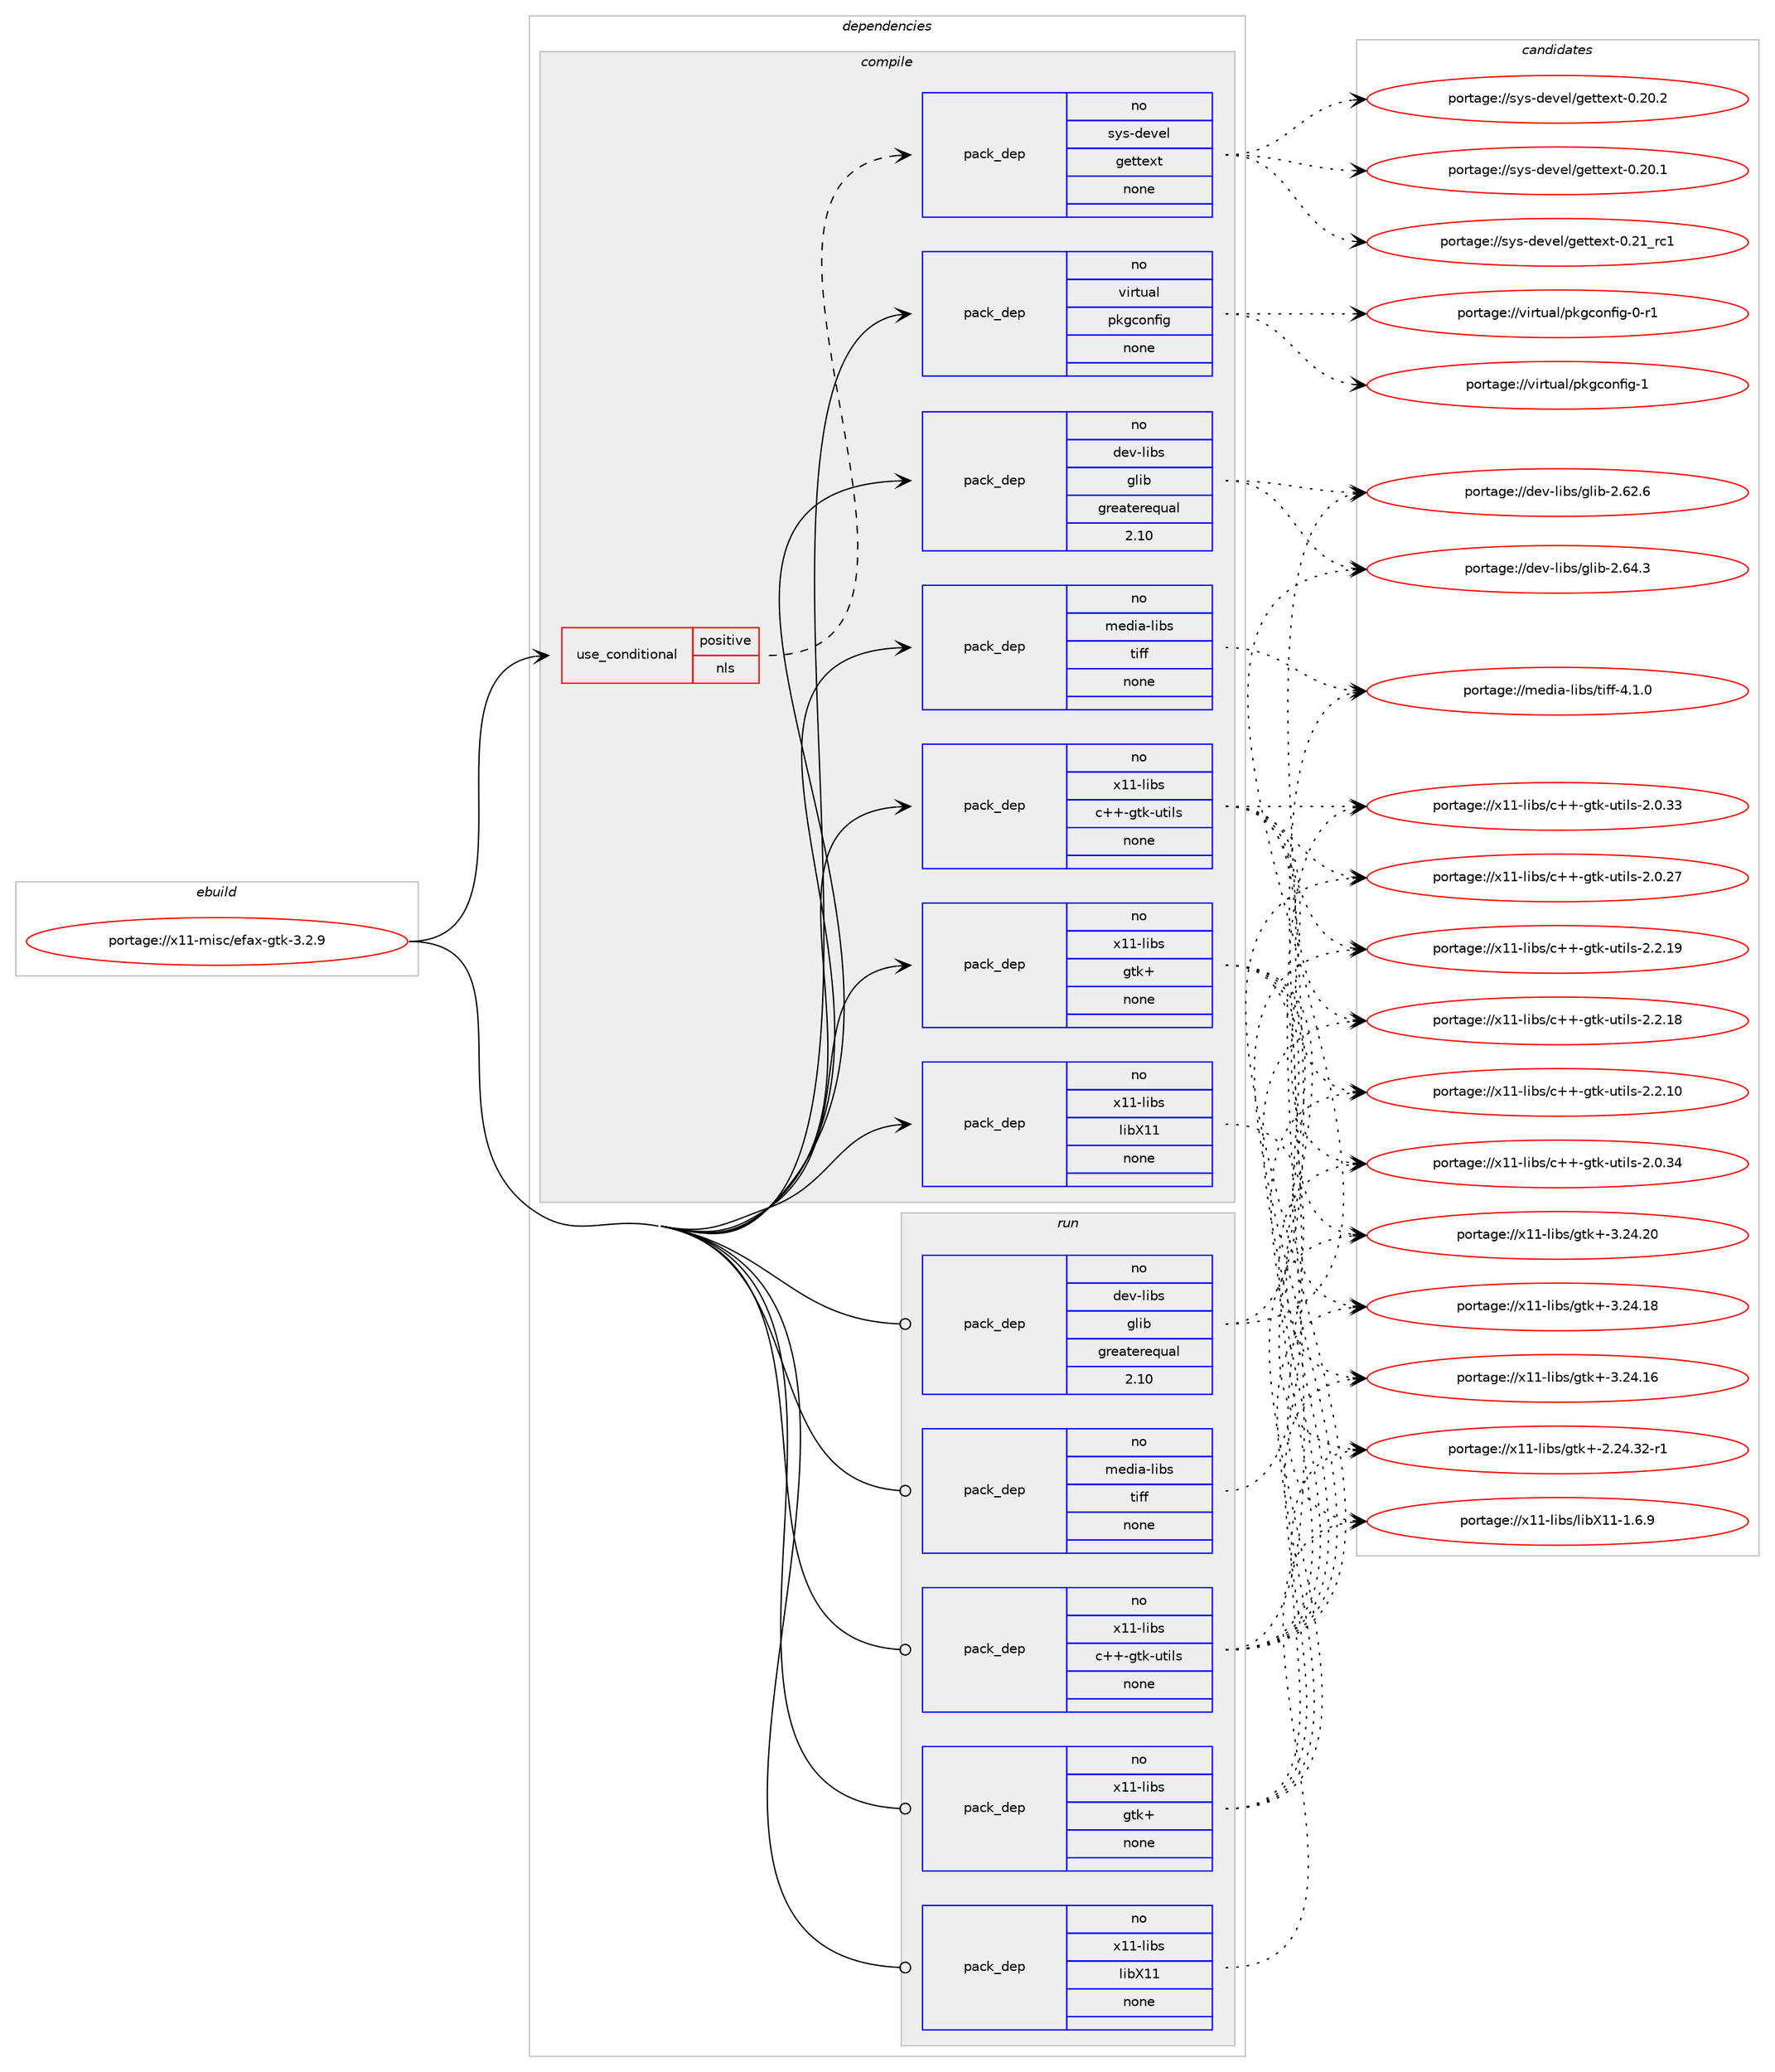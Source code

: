 digraph prolog {

# *************
# Graph options
# *************

newrank=true;
concentrate=true;
compound=true;
graph [rankdir=LR,fontname=Helvetica,fontsize=10,ranksep=1.5];#, ranksep=2.5, nodesep=0.2];
edge  [arrowhead=vee];
node  [fontname=Helvetica,fontsize=10];

# **********
# The ebuild
# **********

subgraph cluster_leftcol {
color=gray;
rank=same;
label=<<i>ebuild</i>>;
id [label="portage://x11-misc/efax-gtk-3.2.9", color=red, width=4, href="../x11-misc/efax-gtk-3.2.9.svg"];
}

# ****************
# The dependencies
# ****************

subgraph cluster_midcol {
color=gray;
label=<<i>dependencies</i>>;
subgraph cluster_compile {
fillcolor="#eeeeee";
style=filled;
label=<<i>compile</i>>;
subgraph cond206 {
dependency1875 [label=<<TABLE BORDER="0" CELLBORDER="1" CELLSPACING="0" CELLPADDING="4"><TR><TD ROWSPAN="3" CELLPADDING="10">use_conditional</TD></TR><TR><TD>positive</TD></TR><TR><TD>nls</TD></TR></TABLE>>, shape=none, color=red];
subgraph pack1657 {
dependency1876 [label=<<TABLE BORDER="0" CELLBORDER="1" CELLSPACING="0" CELLPADDING="4" WIDTH="220"><TR><TD ROWSPAN="6" CELLPADDING="30">pack_dep</TD></TR><TR><TD WIDTH="110">no</TD></TR><TR><TD>sys-devel</TD></TR><TR><TD>gettext</TD></TR><TR><TD>none</TD></TR><TR><TD></TD></TR></TABLE>>, shape=none, color=blue];
}
dependency1875:e -> dependency1876:w [weight=20,style="dashed",arrowhead="vee"];
}
id:e -> dependency1875:w [weight=20,style="solid",arrowhead="vee"];
subgraph pack1658 {
dependency1877 [label=<<TABLE BORDER="0" CELLBORDER="1" CELLSPACING="0" CELLPADDING="4" WIDTH="220"><TR><TD ROWSPAN="6" CELLPADDING="30">pack_dep</TD></TR><TR><TD WIDTH="110">no</TD></TR><TR><TD>dev-libs</TD></TR><TR><TD>glib</TD></TR><TR><TD>greaterequal</TD></TR><TR><TD>2.10</TD></TR></TABLE>>, shape=none, color=blue];
}
id:e -> dependency1877:w [weight=20,style="solid",arrowhead="vee"];
subgraph pack1659 {
dependency1878 [label=<<TABLE BORDER="0" CELLBORDER="1" CELLSPACING="0" CELLPADDING="4" WIDTH="220"><TR><TD ROWSPAN="6" CELLPADDING="30">pack_dep</TD></TR><TR><TD WIDTH="110">no</TD></TR><TR><TD>media-libs</TD></TR><TR><TD>tiff</TD></TR><TR><TD>none</TD></TR><TR><TD></TD></TR></TABLE>>, shape=none, color=blue];
}
id:e -> dependency1878:w [weight=20,style="solid",arrowhead="vee"];
subgraph pack1660 {
dependency1879 [label=<<TABLE BORDER="0" CELLBORDER="1" CELLSPACING="0" CELLPADDING="4" WIDTH="220"><TR><TD ROWSPAN="6" CELLPADDING="30">pack_dep</TD></TR><TR><TD WIDTH="110">no</TD></TR><TR><TD>virtual</TD></TR><TR><TD>pkgconfig</TD></TR><TR><TD>none</TD></TR><TR><TD></TD></TR></TABLE>>, shape=none, color=blue];
}
id:e -> dependency1879:w [weight=20,style="solid",arrowhead="vee"];
subgraph pack1661 {
dependency1880 [label=<<TABLE BORDER="0" CELLBORDER="1" CELLSPACING="0" CELLPADDING="4" WIDTH="220"><TR><TD ROWSPAN="6" CELLPADDING="30">pack_dep</TD></TR><TR><TD WIDTH="110">no</TD></TR><TR><TD>x11-libs</TD></TR><TR><TD>c++-gtk-utils</TD></TR><TR><TD>none</TD></TR><TR><TD></TD></TR></TABLE>>, shape=none, color=blue];
}
id:e -> dependency1880:w [weight=20,style="solid",arrowhead="vee"];
subgraph pack1662 {
dependency1881 [label=<<TABLE BORDER="0" CELLBORDER="1" CELLSPACING="0" CELLPADDING="4" WIDTH="220"><TR><TD ROWSPAN="6" CELLPADDING="30">pack_dep</TD></TR><TR><TD WIDTH="110">no</TD></TR><TR><TD>x11-libs</TD></TR><TR><TD>gtk+</TD></TR><TR><TD>none</TD></TR><TR><TD></TD></TR></TABLE>>, shape=none, color=blue];
}
id:e -> dependency1881:w [weight=20,style="solid",arrowhead="vee"];
subgraph pack1663 {
dependency1882 [label=<<TABLE BORDER="0" CELLBORDER="1" CELLSPACING="0" CELLPADDING="4" WIDTH="220"><TR><TD ROWSPAN="6" CELLPADDING="30">pack_dep</TD></TR><TR><TD WIDTH="110">no</TD></TR><TR><TD>x11-libs</TD></TR><TR><TD>libX11</TD></TR><TR><TD>none</TD></TR><TR><TD></TD></TR></TABLE>>, shape=none, color=blue];
}
id:e -> dependency1882:w [weight=20,style="solid",arrowhead="vee"];
}
subgraph cluster_compileandrun {
fillcolor="#eeeeee";
style=filled;
label=<<i>compile and run</i>>;
}
subgraph cluster_run {
fillcolor="#eeeeee";
style=filled;
label=<<i>run</i>>;
subgraph pack1664 {
dependency1883 [label=<<TABLE BORDER="0" CELLBORDER="1" CELLSPACING="0" CELLPADDING="4" WIDTH="220"><TR><TD ROWSPAN="6" CELLPADDING="30">pack_dep</TD></TR><TR><TD WIDTH="110">no</TD></TR><TR><TD>dev-libs</TD></TR><TR><TD>glib</TD></TR><TR><TD>greaterequal</TD></TR><TR><TD>2.10</TD></TR></TABLE>>, shape=none, color=blue];
}
id:e -> dependency1883:w [weight=20,style="solid",arrowhead="odot"];
subgraph pack1665 {
dependency1884 [label=<<TABLE BORDER="0" CELLBORDER="1" CELLSPACING="0" CELLPADDING="4" WIDTH="220"><TR><TD ROWSPAN="6" CELLPADDING="30">pack_dep</TD></TR><TR><TD WIDTH="110">no</TD></TR><TR><TD>media-libs</TD></TR><TR><TD>tiff</TD></TR><TR><TD>none</TD></TR><TR><TD></TD></TR></TABLE>>, shape=none, color=blue];
}
id:e -> dependency1884:w [weight=20,style="solid",arrowhead="odot"];
subgraph pack1666 {
dependency1885 [label=<<TABLE BORDER="0" CELLBORDER="1" CELLSPACING="0" CELLPADDING="4" WIDTH="220"><TR><TD ROWSPAN="6" CELLPADDING="30">pack_dep</TD></TR><TR><TD WIDTH="110">no</TD></TR><TR><TD>x11-libs</TD></TR><TR><TD>c++-gtk-utils</TD></TR><TR><TD>none</TD></TR><TR><TD></TD></TR></TABLE>>, shape=none, color=blue];
}
id:e -> dependency1885:w [weight=20,style="solid",arrowhead="odot"];
subgraph pack1667 {
dependency1886 [label=<<TABLE BORDER="0" CELLBORDER="1" CELLSPACING="0" CELLPADDING="4" WIDTH="220"><TR><TD ROWSPAN="6" CELLPADDING="30">pack_dep</TD></TR><TR><TD WIDTH="110">no</TD></TR><TR><TD>x11-libs</TD></TR><TR><TD>gtk+</TD></TR><TR><TD>none</TD></TR><TR><TD></TD></TR></TABLE>>, shape=none, color=blue];
}
id:e -> dependency1886:w [weight=20,style="solid",arrowhead="odot"];
subgraph pack1668 {
dependency1887 [label=<<TABLE BORDER="0" CELLBORDER="1" CELLSPACING="0" CELLPADDING="4" WIDTH="220"><TR><TD ROWSPAN="6" CELLPADDING="30">pack_dep</TD></TR><TR><TD WIDTH="110">no</TD></TR><TR><TD>x11-libs</TD></TR><TR><TD>libX11</TD></TR><TR><TD>none</TD></TR><TR><TD></TD></TR></TABLE>>, shape=none, color=blue];
}
id:e -> dependency1887:w [weight=20,style="solid",arrowhead="odot"];
}
}

# **************
# The candidates
# **************

subgraph cluster_choices {
rank=same;
color=gray;
label=<<i>candidates</i>>;

subgraph choice1657 {
color=black;
nodesep=1;
choice11512111545100101118101108471031011161161011201164548465049951149949 [label="portage://sys-devel/gettext-0.21_rc1", color=red, width=4,href="../sys-devel/gettext-0.21_rc1.svg"];
choice115121115451001011181011084710310111611610112011645484650484650 [label="portage://sys-devel/gettext-0.20.2", color=red, width=4,href="../sys-devel/gettext-0.20.2.svg"];
choice115121115451001011181011084710310111611610112011645484650484649 [label="portage://sys-devel/gettext-0.20.1", color=red, width=4,href="../sys-devel/gettext-0.20.1.svg"];
dependency1876:e -> choice11512111545100101118101108471031011161161011201164548465049951149949:w [style=dotted,weight="100"];
dependency1876:e -> choice115121115451001011181011084710310111611610112011645484650484650:w [style=dotted,weight="100"];
dependency1876:e -> choice115121115451001011181011084710310111611610112011645484650484649:w [style=dotted,weight="100"];
}
subgraph choice1658 {
color=black;
nodesep=1;
choice1001011184510810598115471031081059845504654524651 [label="portage://dev-libs/glib-2.64.3", color=red, width=4,href="../dev-libs/glib-2.64.3.svg"];
choice1001011184510810598115471031081059845504654504654 [label="portage://dev-libs/glib-2.62.6", color=red, width=4,href="../dev-libs/glib-2.62.6.svg"];
dependency1877:e -> choice1001011184510810598115471031081059845504654524651:w [style=dotted,weight="100"];
dependency1877:e -> choice1001011184510810598115471031081059845504654504654:w [style=dotted,weight="100"];
}
subgraph choice1659 {
color=black;
nodesep=1;
choice10910110010597451081059811547116105102102455246494648 [label="portage://media-libs/tiff-4.1.0", color=red, width=4,href="../media-libs/tiff-4.1.0.svg"];
dependency1878:e -> choice10910110010597451081059811547116105102102455246494648:w [style=dotted,weight="100"];
}
subgraph choice1660 {
color=black;
nodesep=1;
choice1181051141161179710847112107103991111101021051034549 [label="portage://virtual/pkgconfig-1", color=red, width=4,href="../virtual/pkgconfig-1.svg"];
choice11810511411611797108471121071039911111010210510345484511449 [label="portage://virtual/pkgconfig-0-r1", color=red, width=4,href="../virtual/pkgconfig-0-r1.svg"];
dependency1879:e -> choice1181051141161179710847112107103991111101021051034549:w [style=dotted,weight="100"];
dependency1879:e -> choice11810511411611797108471121071039911111010210510345484511449:w [style=dotted,weight="100"];
}
subgraph choice1661 {
color=black;
nodesep=1;
choice1204949451081059811547994343451031161074511711610510811545504650464957 [label="portage://x11-libs/c++-gtk-utils-2.2.19", color=red, width=4,href="../x11-libs/c++-gtk-utils-2.2.19.svg"];
choice1204949451081059811547994343451031161074511711610510811545504650464956 [label="portage://x11-libs/c++-gtk-utils-2.2.18", color=red, width=4,href="../x11-libs/c++-gtk-utils-2.2.18.svg"];
choice1204949451081059811547994343451031161074511711610510811545504650464948 [label="portage://x11-libs/c++-gtk-utils-2.2.10", color=red, width=4,href="../x11-libs/c++-gtk-utils-2.2.10.svg"];
choice1204949451081059811547994343451031161074511711610510811545504648465152 [label="portage://x11-libs/c++-gtk-utils-2.0.34", color=red, width=4,href="../x11-libs/c++-gtk-utils-2.0.34.svg"];
choice1204949451081059811547994343451031161074511711610510811545504648465151 [label="portage://x11-libs/c++-gtk-utils-2.0.33", color=red, width=4,href="../x11-libs/c++-gtk-utils-2.0.33.svg"];
choice1204949451081059811547994343451031161074511711610510811545504648465055 [label="portage://x11-libs/c++-gtk-utils-2.0.27", color=red, width=4,href="../x11-libs/c++-gtk-utils-2.0.27.svg"];
dependency1880:e -> choice1204949451081059811547994343451031161074511711610510811545504650464957:w [style=dotted,weight="100"];
dependency1880:e -> choice1204949451081059811547994343451031161074511711610510811545504650464956:w [style=dotted,weight="100"];
dependency1880:e -> choice1204949451081059811547994343451031161074511711610510811545504650464948:w [style=dotted,weight="100"];
dependency1880:e -> choice1204949451081059811547994343451031161074511711610510811545504648465152:w [style=dotted,weight="100"];
dependency1880:e -> choice1204949451081059811547994343451031161074511711610510811545504648465151:w [style=dotted,weight="100"];
dependency1880:e -> choice1204949451081059811547994343451031161074511711610510811545504648465055:w [style=dotted,weight="100"];
}
subgraph choice1662 {
color=black;
nodesep=1;
choice1204949451081059811547103116107434551465052465048 [label="portage://x11-libs/gtk+-3.24.20", color=red, width=4,href="../x11-libs/gtk+-3.24.20.svg"];
choice1204949451081059811547103116107434551465052464956 [label="portage://x11-libs/gtk+-3.24.18", color=red, width=4,href="../x11-libs/gtk+-3.24.18.svg"];
choice1204949451081059811547103116107434551465052464954 [label="portage://x11-libs/gtk+-3.24.16", color=red, width=4,href="../x11-libs/gtk+-3.24.16.svg"];
choice12049494510810598115471031161074345504650524651504511449 [label="portage://x11-libs/gtk+-2.24.32-r1", color=red, width=4,href="../x11-libs/gtk+-2.24.32-r1.svg"];
dependency1881:e -> choice1204949451081059811547103116107434551465052465048:w [style=dotted,weight="100"];
dependency1881:e -> choice1204949451081059811547103116107434551465052464956:w [style=dotted,weight="100"];
dependency1881:e -> choice1204949451081059811547103116107434551465052464954:w [style=dotted,weight="100"];
dependency1881:e -> choice12049494510810598115471031161074345504650524651504511449:w [style=dotted,weight="100"];
}
subgraph choice1663 {
color=black;
nodesep=1;
choice120494945108105981154710810598884949454946544657 [label="portage://x11-libs/libX11-1.6.9", color=red, width=4,href="../x11-libs/libX11-1.6.9.svg"];
dependency1882:e -> choice120494945108105981154710810598884949454946544657:w [style=dotted,weight="100"];
}
subgraph choice1664 {
color=black;
nodesep=1;
choice1001011184510810598115471031081059845504654524651 [label="portage://dev-libs/glib-2.64.3", color=red, width=4,href="../dev-libs/glib-2.64.3.svg"];
choice1001011184510810598115471031081059845504654504654 [label="portage://dev-libs/glib-2.62.6", color=red, width=4,href="../dev-libs/glib-2.62.6.svg"];
dependency1883:e -> choice1001011184510810598115471031081059845504654524651:w [style=dotted,weight="100"];
dependency1883:e -> choice1001011184510810598115471031081059845504654504654:w [style=dotted,weight="100"];
}
subgraph choice1665 {
color=black;
nodesep=1;
choice10910110010597451081059811547116105102102455246494648 [label="portage://media-libs/tiff-4.1.0", color=red, width=4,href="../media-libs/tiff-4.1.0.svg"];
dependency1884:e -> choice10910110010597451081059811547116105102102455246494648:w [style=dotted,weight="100"];
}
subgraph choice1666 {
color=black;
nodesep=1;
choice1204949451081059811547994343451031161074511711610510811545504650464957 [label="portage://x11-libs/c++-gtk-utils-2.2.19", color=red, width=4,href="../x11-libs/c++-gtk-utils-2.2.19.svg"];
choice1204949451081059811547994343451031161074511711610510811545504650464956 [label="portage://x11-libs/c++-gtk-utils-2.2.18", color=red, width=4,href="../x11-libs/c++-gtk-utils-2.2.18.svg"];
choice1204949451081059811547994343451031161074511711610510811545504650464948 [label="portage://x11-libs/c++-gtk-utils-2.2.10", color=red, width=4,href="../x11-libs/c++-gtk-utils-2.2.10.svg"];
choice1204949451081059811547994343451031161074511711610510811545504648465152 [label="portage://x11-libs/c++-gtk-utils-2.0.34", color=red, width=4,href="../x11-libs/c++-gtk-utils-2.0.34.svg"];
choice1204949451081059811547994343451031161074511711610510811545504648465151 [label="portage://x11-libs/c++-gtk-utils-2.0.33", color=red, width=4,href="../x11-libs/c++-gtk-utils-2.0.33.svg"];
choice1204949451081059811547994343451031161074511711610510811545504648465055 [label="portage://x11-libs/c++-gtk-utils-2.0.27", color=red, width=4,href="../x11-libs/c++-gtk-utils-2.0.27.svg"];
dependency1885:e -> choice1204949451081059811547994343451031161074511711610510811545504650464957:w [style=dotted,weight="100"];
dependency1885:e -> choice1204949451081059811547994343451031161074511711610510811545504650464956:w [style=dotted,weight="100"];
dependency1885:e -> choice1204949451081059811547994343451031161074511711610510811545504650464948:w [style=dotted,weight="100"];
dependency1885:e -> choice1204949451081059811547994343451031161074511711610510811545504648465152:w [style=dotted,weight="100"];
dependency1885:e -> choice1204949451081059811547994343451031161074511711610510811545504648465151:w [style=dotted,weight="100"];
dependency1885:e -> choice1204949451081059811547994343451031161074511711610510811545504648465055:w [style=dotted,weight="100"];
}
subgraph choice1667 {
color=black;
nodesep=1;
choice1204949451081059811547103116107434551465052465048 [label="portage://x11-libs/gtk+-3.24.20", color=red, width=4,href="../x11-libs/gtk+-3.24.20.svg"];
choice1204949451081059811547103116107434551465052464956 [label="portage://x11-libs/gtk+-3.24.18", color=red, width=4,href="../x11-libs/gtk+-3.24.18.svg"];
choice1204949451081059811547103116107434551465052464954 [label="portage://x11-libs/gtk+-3.24.16", color=red, width=4,href="../x11-libs/gtk+-3.24.16.svg"];
choice12049494510810598115471031161074345504650524651504511449 [label="portage://x11-libs/gtk+-2.24.32-r1", color=red, width=4,href="../x11-libs/gtk+-2.24.32-r1.svg"];
dependency1886:e -> choice1204949451081059811547103116107434551465052465048:w [style=dotted,weight="100"];
dependency1886:e -> choice1204949451081059811547103116107434551465052464956:w [style=dotted,weight="100"];
dependency1886:e -> choice1204949451081059811547103116107434551465052464954:w [style=dotted,weight="100"];
dependency1886:e -> choice12049494510810598115471031161074345504650524651504511449:w [style=dotted,weight="100"];
}
subgraph choice1668 {
color=black;
nodesep=1;
choice120494945108105981154710810598884949454946544657 [label="portage://x11-libs/libX11-1.6.9", color=red, width=4,href="../x11-libs/libX11-1.6.9.svg"];
dependency1887:e -> choice120494945108105981154710810598884949454946544657:w [style=dotted,weight="100"];
}
}

}
